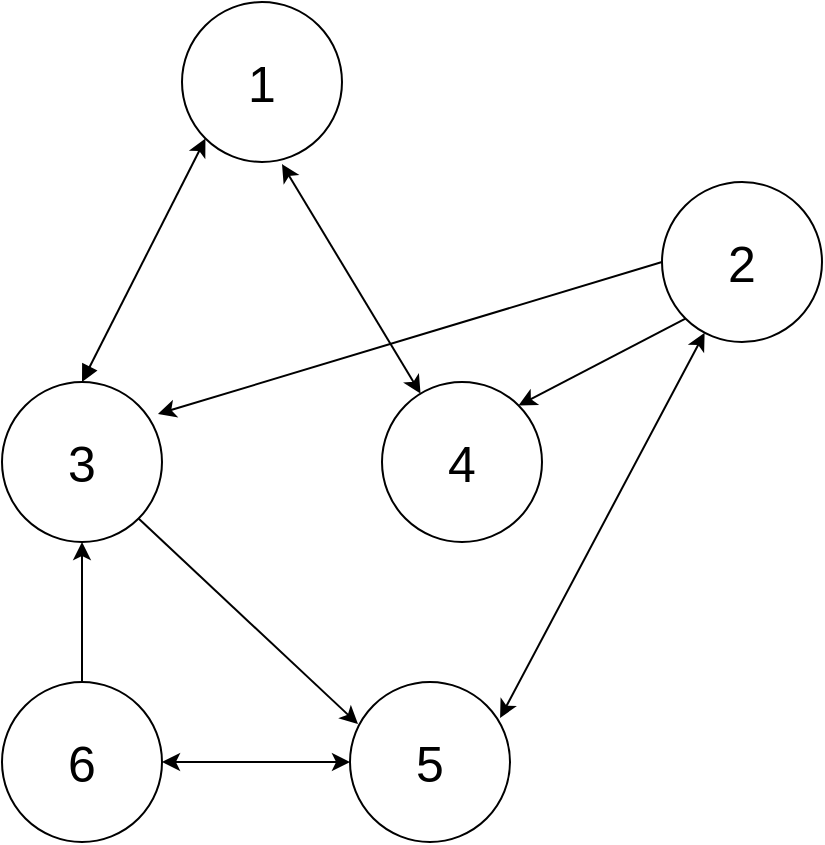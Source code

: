 <mxfile>
    <diagram id="dpfelCFXakIQYmhPIFnx" name="페이지-1">
        <mxGraphModel dx="930" dy="575" grid="1" gridSize="10" guides="1" tooltips="1" connect="1" arrows="1" fold="1" page="1" pageScale="1" pageWidth="827" pageHeight="1169" math="0" shadow="0">
            <root>
                <mxCell id="0"/>
                <mxCell id="1" parent="0"/>
                <mxCell id="17" value="1" style="ellipse;whiteSpace=wrap;html=1;aspect=fixed;fontSize=25;" vertex="1" parent="1">
                    <mxGeometry x="290" y="40" width="80" height="80" as="geometry"/>
                </mxCell>
                <mxCell id="18" value="3" style="ellipse;whiteSpace=wrap;html=1;aspect=fixed;fontSize=25;" vertex="1" parent="1">
                    <mxGeometry x="200" y="230" width="80" height="80" as="geometry"/>
                </mxCell>
                <mxCell id="19" value="4" style="ellipse;whiteSpace=wrap;html=1;aspect=fixed;fontSize=25;" vertex="1" parent="1">
                    <mxGeometry x="390" y="230" width="80" height="80" as="geometry"/>
                </mxCell>
                <mxCell id="20" value="5" style="ellipse;whiteSpace=wrap;html=1;aspect=fixed;fontSize=25;" vertex="1" parent="1">
                    <mxGeometry x="374" y="380" width="80" height="80" as="geometry"/>
                </mxCell>
                <mxCell id="21" value="" style="endArrow=classic;startArrow=block;html=1;fontSize=25;entryX=0;entryY=1;entryDx=0;entryDy=0;exitX=0.5;exitY=0;exitDx=0;exitDy=0;" edge="1" parent="1" source="18" target="17">
                    <mxGeometry width="100" height="100" relative="1" as="geometry">
                        <mxPoint x="390" y="320" as="sourcePoint"/>
                        <mxPoint x="490" y="220" as="targetPoint"/>
                    </mxGeometry>
                </mxCell>
                <mxCell id="22" value="" style="endArrow=classic;startArrow=classic;html=1;fontSize=25;entryX=0.625;entryY=1.013;entryDx=0;entryDy=0;entryPerimeter=0;" edge="1" parent="1" source="19" target="17">
                    <mxGeometry width="100" height="100" relative="1" as="geometry">
                        <mxPoint x="390" y="320" as="sourcePoint"/>
                        <mxPoint x="490" y="220" as="targetPoint"/>
                    </mxGeometry>
                </mxCell>
                <mxCell id="24" value="2" style="ellipse;whiteSpace=wrap;html=1;aspect=fixed;fontSize=25;" vertex="1" parent="1">
                    <mxGeometry x="530" y="130" width="80" height="80" as="geometry"/>
                </mxCell>
                <mxCell id="25" value="" style="endArrow=classic;startArrow=classic;html=1;fontSize=25;exitX=0.938;exitY=0.225;exitDx=0;exitDy=0;exitPerimeter=0;" edge="1" parent="1" source="20" target="24">
                    <mxGeometry width="50" height="50" relative="1" as="geometry">
                        <mxPoint x="420" y="300" as="sourcePoint"/>
                        <mxPoint x="470" y="250" as="targetPoint"/>
                    </mxGeometry>
                </mxCell>
                <mxCell id="26" value="" style="endArrow=classic;html=1;fontSize=25;exitX=1;exitY=1;exitDx=0;exitDy=0;entryX=0.05;entryY=0.263;entryDx=0;entryDy=0;entryPerimeter=0;" edge="1" parent="1" source="18" target="20">
                    <mxGeometry width="50" height="50" relative="1" as="geometry">
                        <mxPoint x="420" y="300" as="sourcePoint"/>
                        <mxPoint x="470" y="250" as="targetPoint"/>
                    </mxGeometry>
                </mxCell>
                <mxCell id="27" value="" style="endArrow=classic;html=1;fontSize=25;exitX=0;exitY=1;exitDx=0;exitDy=0;entryX=1;entryY=0;entryDx=0;entryDy=0;" edge="1" parent="1" source="24" target="19">
                    <mxGeometry width="50" height="50" relative="1" as="geometry">
                        <mxPoint x="420" y="300" as="sourcePoint"/>
                        <mxPoint x="470" y="250" as="targetPoint"/>
                    </mxGeometry>
                </mxCell>
                <mxCell id="28" value="6" style="ellipse;whiteSpace=wrap;html=1;aspect=fixed;fontSize=25;" vertex="1" parent="1">
                    <mxGeometry x="200" y="380" width="80" height="80" as="geometry"/>
                </mxCell>
                <mxCell id="29" value="" style="endArrow=classic;startArrow=classic;html=1;fontSize=25;exitX=1;exitY=0.5;exitDx=0;exitDy=0;entryX=0;entryY=0.5;entryDx=0;entryDy=0;" edge="1" parent="1" source="28" target="20">
                    <mxGeometry width="50" height="50" relative="1" as="geometry">
                        <mxPoint x="420" y="300" as="sourcePoint"/>
                        <mxPoint x="470" y="250" as="targetPoint"/>
                    </mxGeometry>
                </mxCell>
                <mxCell id="30" value="" style="endArrow=classic;html=1;fontSize=25;exitX=0.5;exitY=0;exitDx=0;exitDy=0;entryX=0.5;entryY=1;entryDx=0;entryDy=0;" edge="1" parent="1" source="28" target="18">
                    <mxGeometry width="50" height="50" relative="1" as="geometry">
                        <mxPoint x="420" y="300" as="sourcePoint"/>
                        <mxPoint x="470" y="250" as="targetPoint"/>
                    </mxGeometry>
                </mxCell>
                <mxCell id="31" value="" style="endArrow=classic;html=1;fontSize=25;entryX=0.975;entryY=0.2;entryDx=0;entryDy=0;entryPerimeter=0;exitX=0;exitY=0.5;exitDx=0;exitDy=0;" edge="1" parent="1" source="24" target="18">
                    <mxGeometry width="50" height="50" relative="1" as="geometry">
                        <mxPoint x="420" y="300" as="sourcePoint"/>
                        <mxPoint x="470" y="250" as="targetPoint"/>
                    </mxGeometry>
                </mxCell>
            </root>
        </mxGraphModel>
    </diagram>
</mxfile>